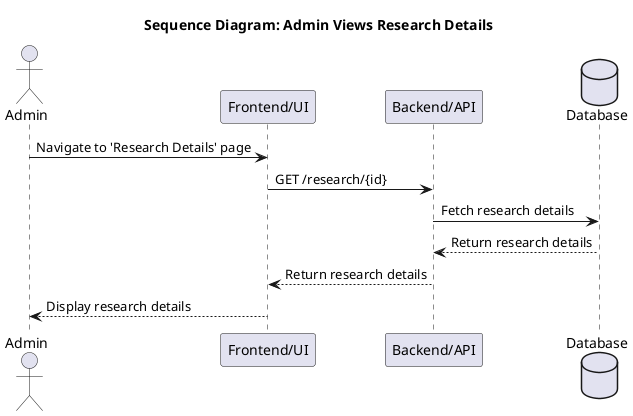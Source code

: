 @startuml
title Sequence Diagram: Admin Views Research Details

actor Admin
participant "Frontend/UI" as UI
participant "Backend/API" as API
database "Database" as DB

Admin -> UI: Navigate to 'Research Details' page
UI -> API: GET /research/{id}
API -> DB: Fetch research details
DB --> API: Return research details
API --> UI: Return research details
UI --> Admin: Display research details

@enduml
